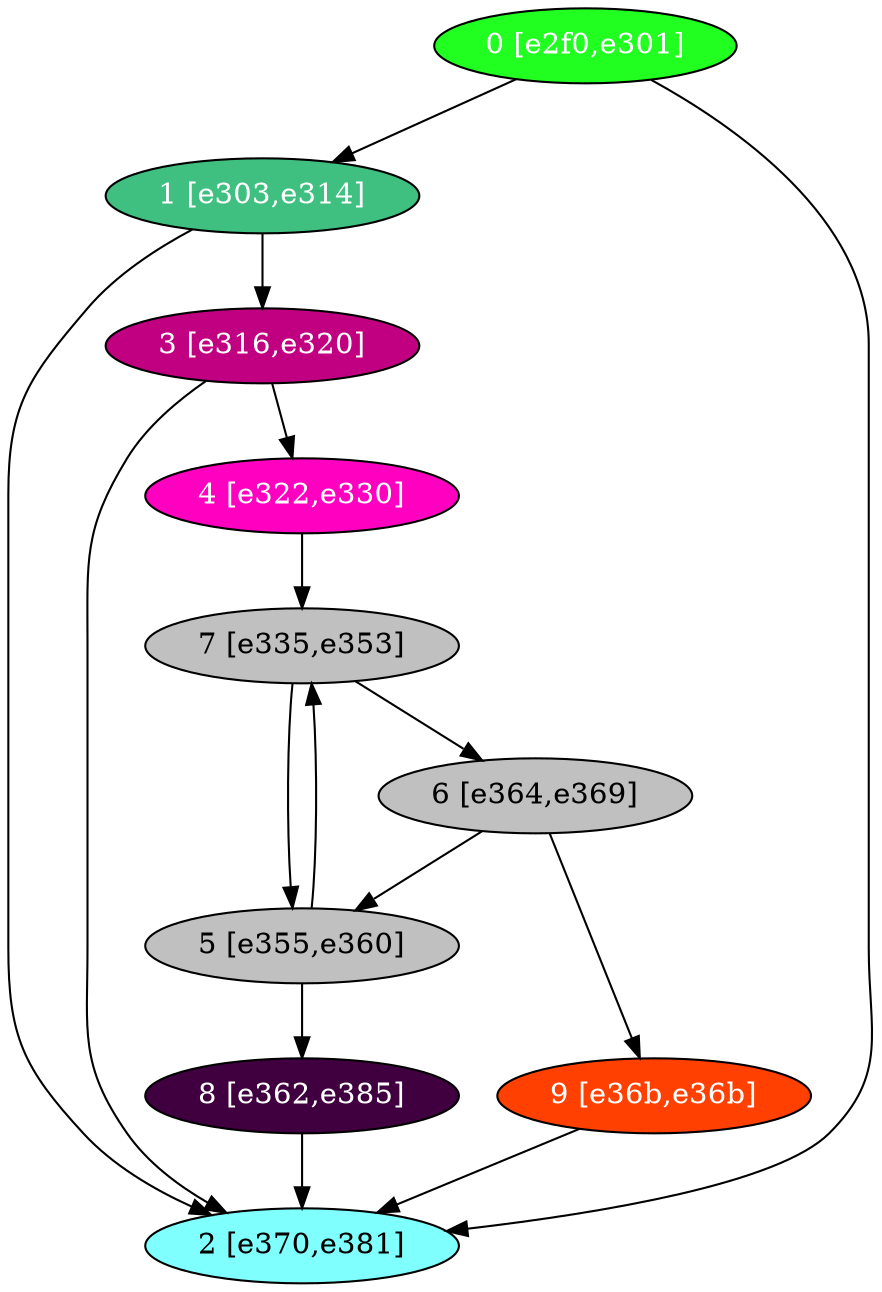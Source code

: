diGraph libnss3{
	libnss3_0  [style=filled fillcolor="#20FF20" fontcolor="#ffffff" shape=oval label="0 [e2f0,e301]"]
	libnss3_1  [style=filled fillcolor="#40C080" fontcolor="#ffffff" shape=oval label="1 [e303,e314]"]
	libnss3_2  [style=filled fillcolor="#80FFFF" fontcolor="#000000" shape=oval label="2 [e370,e381]"]
	libnss3_3  [style=filled fillcolor="#C00080" fontcolor="#ffffff" shape=oval label="3 [e316,e320]"]
	libnss3_4  [style=filled fillcolor="#FF00C0" fontcolor="#ffffff" shape=oval label="4 [e322,e330]"]
	libnss3_5  [style=filled fillcolor="#C0C0C0" fontcolor="#000000" shape=oval label="5 [e355,e360]"]
	libnss3_6  [style=filled fillcolor="#C0C0C0" fontcolor="#000000" shape=oval label="6 [e364,e369]"]
	libnss3_7  [style=filled fillcolor="#C0C0C0" fontcolor="#000000" shape=oval label="7 [e335,e353]"]
	libnss3_8  [style=filled fillcolor="#400040" fontcolor="#ffffff" shape=oval label="8 [e362,e385]"]
	libnss3_9  [style=filled fillcolor="#FF4000" fontcolor="#ffffff" shape=oval label="9 [e36b,e36b]"]

	libnss3_0 -> libnss3_1
	libnss3_0 -> libnss3_2
	libnss3_1 -> libnss3_2
	libnss3_1 -> libnss3_3
	libnss3_3 -> libnss3_2
	libnss3_3 -> libnss3_4
	libnss3_4 -> libnss3_7
	libnss3_5 -> libnss3_7
	libnss3_5 -> libnss3_8
	libnss3_6 -> libnss3_5
	libnss3_6 -> libnss3_9
	libnss3_7 -> libnss3_5
	libnss3_7 -> libnss3_6
	libnss3_8 -> libnss3_2
	libnss3_9 -> libnss3_2
}
